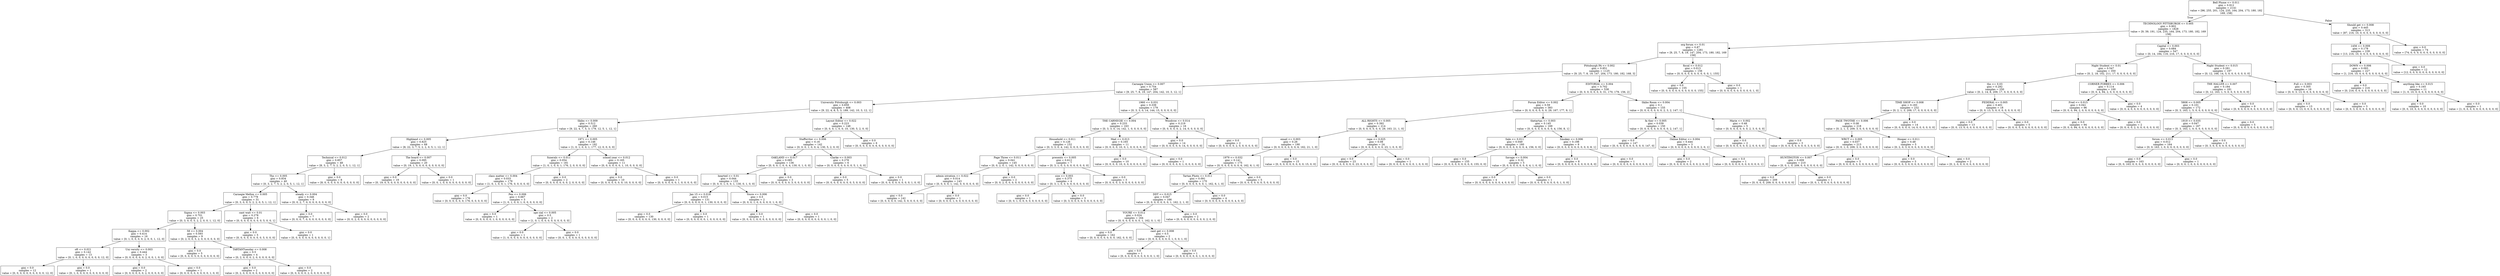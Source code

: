 digraph Tree {
node [shape=box] ;
0 [label="Bell Phone <= 0.011\ngini = 0.912\nsamples = 2141\nvalue = [96, 255, 201, 124, 235, 164, 204, 173, 180, 182\n169, 158]"] ;
1 [label="TECHNOLOGY PITTSBURGH <= 0.005\ngini = 0.902\nsamples = 1828\nvalue = [9, 39, 191, 124, 235, 164, 204, 173, 180, 182, 169\n158]"] ;
0 -> 1 [labeldistance=2.5, labelangle=45, headlabel="True"] ;
2 [label="org forum <= 0.01\ngini = 0.87\nsamples = 1281\nvalue = [9, 25, 7, 8, 19, 147, 204, 173, 180, 182, 169\n158]"] ;
1 -> 2 ;
3 [label="Pittsburgh PA <= 0.002\ngini = 0.851\nsamples = 1125\nvalue = [9, 25, 7, 8, 19, 147, 204, 173, 180, 182, 168, 3]"] ;
2 -> 3 ;
4 [label="Carnegie Union <= 0.007\ngini = 0.754\nsamples = 587\nvalue = [9, 25, 7, 8, 19, 147, 204, 142, 10, 3, 12, 1]"] ;
3 -> 4 ;
5 [label="University Pittsburgh <= 0.003\ngini = 0.659\nsamples = 408\nvalue = [9, 22, 4, 8, 5, 3, 189, 142, 10, 3, 12, 1]"] ;
4 -> 5 ;
6 [label="Skibo <= 0.009\ngini = 0.512\nsamples = 260\nvalue = [9, 22, 4, 7, 5, 3, 179, 12, 5, 1, 12, 1]"] ;
5 -> 6 ;
7 [label="Highland <= 0.005\ngini = 0.825\nsamples = 68\nvalue = [8, 22, 3, 7, 5, 2, 2, 0, 5, 1, 12, 1]"] ;
6 -> 7 ;
8 [label="Technical <= 0.012\ngini = 0.857\nsamples = 48\nvalue = [8, 3, 2, 7, 5, 2, 2, 0, 5, 1, 12, 1]"] ;
7 -> 8 ;
9 [label="Tho <= 0.005\ngini = 0.834\nsamples = 40\nvalue = [0, 3, 2, 7, 5, 2, 2, 0, 5, 1, 12, 1]"] ;
8 -> 9 ;
10 [label="Carnegie Mellon <= 0.005\ngini = 0.778\nsamples = 31\nvalue = [0, 3, 0, 0, 5, 2, 2, 0, 5, 1, 12, 1]"] ;
9 -> 10 ;
11 [label="Sigma <= 0.003\ngini = 0.701\nsamples = 25\nvalue = [0, 3, 0, 0, 5, 2, 2, 0, 0, 1, 12, 0]"] ;
10 -> 11 ;
12 [label="Kappa <= 0.002\ngini = 0.414\nsamples = 16\nvalue = [0, 1, 0, 0, 0, 0, 2, 0, 0, 1, 12, 0]"] ;
11 -> 12 ;
13 [label="oft <= 0.021\ngini = 0.142\nsamples = 13\nvalue = [0, 1, 0, 0, 0, 0, 0, 0, 0, 0, 12, 0]"] ;
12 -> 13 ;
14 [label="gini = 0.0\nsamples = 12\nvalue = [0, 0, 0, 0, 0, 0, 0, 0, 0, 0, 12, 0]"] ;
13 -> 14 ;
15 [label="gini = 0.0\nsamples = 1\nvalue = [0, 1, 0, 0, 0, 0, 0, 0, 0, 0, 0, 0]"] ;
13 -> 15 ;
16 [label="Uni versity <= 0.003\ngini = 0.444\nsamples = 3\nvalue = [0, 0, 0, 0, 0, 0, 2, 0, 0, 1, 0, 0]"] ;
12 -> 16 ;
17 [label="gini = 0.0\nsamples = 2\nvalue = [0, 0, 0, 0, 0, 0, 2, 0, 0, 0, 0, 0]"] ;
16 -> 17 ;
18 [label="gini = 0.0\nsamples = 1\nvalue = [0, 0, 0, 0, 0, 0, 0, 0, 0, 1, 0, 0]"] ;
16 -> 18 ;
19 [label="58 <= 0.004\ngini = 0.593\nsamples = 9\nvalue = [0, 2, 0, 0, 5, 2, 0, 0, 0, 0, 0, 0]"] ;
11 -> 19 ;
20 [label="gini = 0.0\nsamples = 5\nvalue = [0, 0, 0, 0, 5, 0, 0, 0, 0, 0, 0, 0]"] ;
19 -> 20 ;
21 [label="TARTANTuesday <= 0.008\ngini = 0.5\nsamples = 4\nvalue = [0, 2, 0, 0, 0, 2, 0, 0, 0, 0, 0, 0]"] ;
19 -> 21 ;
22 [label="gini = 0.0\nsamples = 2\nvalue = [0, 2, 0, 0, 0, 0, 0, 0, 0, 0, 0, 0]"] ;
21 -> 22 ;
23 [label="gini = 0.0\nsamples = 2\nvalue = [0, 0, 0, 0, 0, 2, 0, 0, 0, 0, 0, 0]"] ;
21 -> 23 ;
24 [label="cant wait <= 0.01\ngini = 0.278\nsamples = 6\nvalue = [0, 0, 0, 0, 0, 0, 0, 0, 5, 0, 0, 1]"] ;
10 -> 24 ;
25 [label="gini = 0.0\nsamples = 5\nvalue = [0, 0, 0, 0, 0, 0, 0, 0, 5, 0, 0, 0]"] ;
24 -> 25 ;
26 [label="gini = 0.0\nsamples = 1\nvalue = [0, 0, 0, 0, 0, 0, 0, 0, 0, 0, 0, 1]"] ;
24 -> 26 ;
27 [label="steady <= 0.004\ngini = 0.346\nsamples = 9\nvalue = [0, 0, 2, 7, 0, 0, 0, 0, 0, 0, 0, 0]"] ;
9 -> 27 ;
28 [label="gini = 0.0\nsamples = 7\nvalue = [0, 0, 0, 7, 0, 0, 0, 0, 0, 0, 0, 0]"] ;
27 -> 28 ;
29 [label="gini = 0.0\nsamples = 2\nvalue = [0, 0, 2, 0, 0, 0, 0, 0, 0, 0, 0, 0]"] ;
27 -> 29 ;
30 [label="gini = 0.0\nsamples = 8\nvalue = [8, 0, 0, 0, 0, 0, 0, 0, 0, 0, 0, 0]"] ;
8 -> 30 ;
31 [label="The board <= 0.007\ngini = 0.095\nsamples = 20\nvalue = [0, 19, 1, 0, 0, 0, 0, 0, 0, 0, 0, 0]"] ;
7 -> 31 ;
32 [label="gini = 0.0\nsamples = 19\nvalue = [0, 19, 0, 0, 0, 0, 0, 0, 0, 0, 0, 0]"] ;
31 -> 32 ;
33 [label="gini = 0.0\nsamples = 1\nvalue = [0, 0, 1, 0, 0, 0, 0, 0, 0, 0, 0, 0]"] ;
31 -> 33 ;
34 [label="1971 <= 0.005\ngini = 0.146\nsamples = 192\nvalue = [1, 0, 1, 0, 0, 1, 177, 12, 0, 0, 0, 0]"] ;
6 -> 34 ;
35 [label="funerals <= 0.011\ngini = 0.054\nsamples = 181\nvalue = [1, 0, 1, 0, 0, 1, 176, 2, 0, 0, 0, 0]"] ;
34 -> 35 ;
36 [label="class matter <= 0.004\ngini = 0.033\nsamples = 179\nvalue = [1, 0, 1, 0, 0, 1, 176, 0, 0, 0, 0, 0]"] ;
35 -> 36 ;
37 [label="gini = 0.0\nsamples = 176\nvalue = [0, 0, 0, 0, 0, 0, 176, 0, 0, 0, 0, 0]"] ;
36 -> 37 ;
38 [label="Pen <= 0.006\ngini = 0.667\nsamples = 3\nvalue = [1, 0, 1, 0, 0, 1, 0, 0, 0, 0, 0, 0]"] ;
36 -> 38 ;
39 [label="gini = 0.0\nsamples = 1\nvalue = [0, 0, 0, 0, 0, 1, 0, 0, 0, 0, 0, 0]"] ;
38 -> 39 ;
40 [label="spe cial <= 0.005\ngini = 0.5\nsamples = 2\nvalue = [1, 0, 1, 0, 0, 0, 0, 0, 0, 0, 0, 0]"] ;
38 -> 40 ;
41 [label="gini = 0.0\nsamples = 1\nvalue = [1, 0, 0, 0, 0, 0, 0, 0, 0, 0, 0, 0]"] ;
40 -> 41 ;
42 [label="gini = 0.0\nsamples = 1\nvalue = [0, 0, 1, 0, 0, 0, 0, 0, 0, 0, 0, 0]"] ;
40 -> 42 ;
43 [label="gini = 0.0\nsamples = 2\nvalue = [0, 0, 0, 0, 0, 0, 0, 2, 0, 0, 0, 0]"] ;
35 -> 43 ;
44 [label="school year <= 0.012\ngini = 0.165\nsamples = 11\nvalue = [0, 0, 0, 0, 0, 0, 1, 10, 0, 0, 0, 0]"] ;
34 -> 44 ;
45 [label="gini = 0.0\nsamples = 10\nvalue = [0, 0, 0, 0, 0, 0, 0, 10, 0, 0, 0, 0]"] ;
44 -> 45 ;
46 [label="gini = 0.0\nsamples = 1\nvalue = [0, 0, 0, 0, 0, 0, 1, 0, 0, 0, 0, 0]"] ;
44 -> 46 ;
47 [label="Layout Editor <= 0.022\ngini = 0.223\nsamples = 148\nvalue = [0, 0, 0, 1, 0, 0, 10, 130, 5, 2, 0, 0]"] ;
5 -> 47 ;
48 [label="Staffwriter <= 0.006\ngini = 0.16\nsamples = 142\nvalue = [0, 0, 0, 1, 0, 0, 4, 130, 5, 2, 0, 0]"] ;
47 -> 48 ;
49 [label="OAKLAND <= 0.017\ngini = 0.085\nsamples = 136\nvalue = [0, 0, 0, 1, 0, 0, 4, 130, 0, 1, 0, 0]"] ;
48 -> 49 ;
50 [label="hearted <= 0.01\ngini = 0.044\nsamples = 133\nvalue = [0, 0, 0, 1, 0, 0, 1, 130, 0, 1, 0, 0]"] ;
49 -> 50 ;
51 [label="Jan 15 <= 0.018\ngini = 0.015\nsamples = 131\nvalue = [0, 0, 0, 0, 0, 0, 1, 130, 0, 0, 0, 0]"] ;
50 -> 51 ;
52 [label="gini = 0.0\nsamples = 130\nvalue = [0, 0, 0, 0, 0, 0, 0, 130, 0, 0, 0, 0]"] ;
51 -> 52 ;
53 [label="gini = 0.0\nsamples = 1\nvalue = [0, 0, 0, 0, 0, 0, 1, 0, 0, 0, 0, 0]"] ;
51 -> 53 ;
54 [label="Youre <= 0.006\ngini = 0.5\nsamples = 2\nvalue = [0, 0, 0, 1, 0, 0, 0, 0, 0, 1, 0, 0]"] ;
50 -> 54 ;
55 [label="gini = 0.0\nsamples = 1\nvalue = [0, 0, 0, 1, 0, 0, 0, 0, 0, 0, 0, 0]"] ;
54 -> 55 ;
56 [label="gini = 0.0\nsamples = 1\nvalue = [0, 0, 0, 0, 0, 0, 0, 0, 0, 1, 0, 0]"] ;
54 -> 56 ;
57 [label="gini = 0.0\nsamples = 3\nvalue = [0, 0, 0, 0, 0, 0, 3, 0, 0, 0, 0, 0]"] ;
49 -> 57 ;
58 [label="Clarke <= 0.003\ngini = 0.278\nsamples = 6\nvalue = [0, 0, 0, 0, 0, 0, 0, 0, 5, 1, 0, 0]"] ;
48 -> 58 ;
59 [label="gini = 0.0\nsamples = 5\nvalue = [0, 0, 0, 0, 0, 0, 0, 0, 5, 0, 0, 0]"] ;
58 -> 59 ;
60 [label="gini = 0.0\nsamples = 1\nvalue = [0, 0, 0, 0, 0, 0, 0, 0, 0, 1, 0, 0]"] ;
58 -> 60 ;
61 [label="gini = 0.0\nsamples = 6\nvalue = [0, 0, 0, 0, 0, 0, 6, 0, 0, 0, 0, 0]"] ;
47 -> 61 ;
62 [label="1960 <= 0.031\ngini = 0.339\nsamples = 179\nvalue = [0, 3, 3, 0, 14, 144, 15, 0, 0, 0, 0, 0]"] ;
4 -> 62 ;
63 [label="THE CARNEGIE <= 0.004\ngini = 0.233\nsamples = 163\nvalue = [0, 3, 3, 0, 14, 142, 1, 0, 0, 0, 0, 0]"] ;
62 -> 63 ;
64 [label="Household <= 0.011\ngini = 0.126\nsamples = 152\nvalue = [0, 3, 3, 0, 4, 142, 0, 0, 0, 0, 0, 0]"] ;
63 -> 64 ;
65 [label="Page Three <= 0.011\ngini = 0.041\nsamples = 145\nvalue = [0, 0, 2, 0, 1, 142, 0, 0, 0, 0, 0, 0]"] ;
64 -> 65 ;
66 [label="admin istration <= 0.022\ngini = 0.014\nsamples = 143\nvalue = [0, 0, 0, 0, 1, 142, 0, 0, 0, 0, 0, 0]"] ;
65 -> 66 ;
67 [label="gini = 0.0\nsamples = 142\nvalue = [0, 0, 0, 0, 0, 142, 0, 0, 0, 0, 0, 0]"] ;
66 -> 67 ;
68 [label="gini = 0.0\nsamples = 1\nvalue = [0, 0, 0, 0, 1, 0, 0, 0, 0, 0, 0, 0]"] ;
66 -> 68 ;
69 [label="gini = 0.0\nsamples = 2\nvalue = [0, 0, 2, 0, 0, 0, 0, 0, 0, 0, 0, 0]"] ;
65 -> 69 ;
70 [label="presents <= 0.005\ngini = 0.612\nsamples = 7\nvalue = [0, 3, 1, 0, 3, 0, 0, 0, 0, 0, 0, 0]"] ;
64 -> 70 ;
71 [label="size <= 0.003\ngini = 0.375\nsamples = 4\nvalue = [0, 3, 1, 0, 0, 0, 0, 0, 0, 0, 0, 0]"] ;
70 -> 71 ;
72 [label="gini = 0.0\nsamples = 1\nvalue = [0, 0, 1, 0, 0, 0, 0, 0, 0, 0, 0, 0]"] ;
71 -> 72 ;
73 [label="gini = 0.0\nsamples = 3\nvalue = [0, 3, 0, 0, 0, 0, 0, 0, 0, 0, 0, 0]"] ;
71 -> 73 ;
74 [label="gini = 0.0\nsamples = 3\nvalue = [0, 0, 0, 0, 3, 0, 0, 0, 0, 0, 0, 0]"] ;
70 -> 74 ;
75 [label="Mad <= 0.013\ngini = 0.165\nsamples = 11\nvalue = [0, 0, 0, 0, 10, 0, 1, 0, 0, 0, 0, 0]"] ;
63 -> 75 ;
76 [label="gini = 0.0\nsamples = 10\nvalue = [0, 0, 0, 0, 10, 0, 0, 0, 0, 0, 0, 0]"] ;
75 -> 76 ;
77 [label="gini = 0.0\nsamples = 1\nvalue = [0, 0, 0, 0, 0, 0, 1, 0, 0, 0, 0, 0]"] ;
75 -> 77 ;
78 [label="Woodrow <= 0.014\ngini = 0.219\nsamples = 16\nvalue = [0, 0, 0, 0, 0, 2, 14, 0, 0, 0, 0, 0]"] ;
62 -> 78 ;
79 [label="gini = 0.0\nsamples = 14\nvalue = [0, 0, 0, 0, 0, 0, 14, 0, 0, 0, 0, 0]"] ;
78 -> 79 ;
80 [label="gini = 0.0\nsamples = 2\nvalue = [0, 0, 0, 0, 0, 2, 0, 0, 0, 0, 0, 0]"] ;
78 -> 80 ;
81 [label="EDITORIAL <= 0.004\ngini = 0.702\nsamples = 538\nvalue = [0, 0, 0, 0, 0, 0, 0, 31, 170, 179, 156, 2]"] ;
3 -> 81 ;
82 [label="Forum Editor <= 0.002\ngini = 0.59\nsamples = 383\nvalue = [0, 0, 0, 0, 0, 0, 0, 29, 167, 177, 9, 1]"] ;
81 -> 82 ;
83 [label="ALL RIGHTS <= 0.005\ngini = 0.392\nsamples = 214\nvalue = [0, 0, 0, 0, 0, 0, 0, 29, 163, 21, 1, 0]"] ;
82 -> 83 ;
84 [label="email <= 0.003\ngini = 0.26\nsamples = 190\nvalue = [0, 0, 0, 0, 0, 0, 0, 6, 162, 21, 1, 0]"] ;
83 -> 84 ;
85 [label="1979 <= 0.032\ngini = 0.141\nsamples = 175\nvalue = [0, 0, 0, 0, 0, 0, 0, 6, 162, 6, 1, 0]"] ;
84 -> 85 ;
86 [label="Tartan Photo <= 0.011\ngini = 0.091\nsamples = 170\nvalue = [0, 0, 0, 0, 0, 0, 0, 1, 162, 6, 1, 0]"] ;
85 -> 86 ;
87 [label="DDT <= 0.015\ngini = 0.047\nsamples = 166\nvalue = [0, 0, 0, 0, 0, 0, 0, 1, 162, 2, 1, 0]"] ;
86 -> 87 ;
88 [label="YOURE <= 0.012\ngini = 0.024\nsamples = 164\nvalue = [0, 0, 0, 0, 0, 0, 0, 1, 162, 0, 1, 0]"] ;
87 -> 88 ;
89 [label="gini = 0.0\nsamples = 162\nvalue = [0, 0, 0, 0, 0, 0, 0, 0, 162, 0, 0, 0]"] ;
88 -> 89 ;
90 [label="cant get <= 0.008\ngini = 0.5\nsamples = 2\nvalue = [0, 0, 0, 0, 0, 0, 0, 1, 0, 0, 1, 0]"] ;
88 -> 90 ;
91 [label="gini = 0.0\nsamples = 1\nvalue = [0, 0, 0, 0, 0, 0, 0, 0, 0, 0, 1, 0]"] ;
90 -> 91 ;
92 [label="gini = 0.0\nsamples = 1\nvalue = [0, 0, 0, 0, 0, 0, 0, 1, 0, 0, 0, 0]"] ;
90 -> 92 ;
93 [label="gini = 0.0\nsamples = 2\nvalue = [0, 0, 0, 0, 0, 0, 0, 0, 0, 2, 0, 0]"] ;
87 -> 93 ;
94 [label="gini = 0.0\nsamples = 4\nvalue = [0, 0, 0, 0, 0, 0, 0, 0, 0, 4, 0, 0]"] ;
86 -> 94 ;
95 [label="gini = 0.0\nsamples = 5\nvalue = [0, 0, 0, 0, 0, 0, 0, 5, 0, 0, 0, 0]"] ;
85 -> 95 ;
96 [label="gini = 0.0\nsamples = 15\nvalue = [0, 0, 0, 0, 0, 0, 0, 0, 0, 15, 0, 0]"] ;
84 -> 96 ;
97 [label="rape <= 0.025\ngini = 0.08\nsamples = 24\nvalue = [0, 0, 0, 0, 0, 0, 0, 23, 1, 0, 0, 0]"] ;
83 -> 97 ;
98 [label="gini = 0.0\nsamples = 23\nvalue = [0, 0, 0, 0, 0, 0, 0, 23, 0, 0, 0, 0]"] ;
97 -> 98 ;
99 [label="gini = 0.0\nsamples = 1\nvalue = [0, 0, 0, 0, 0, 0, 0, 0, 1, 0, 0, 0]"] ;
97 -> 99 ;
100 [label="thetartan <= 0.003\ngini = 0.145\nsamples = 169\nvalue = [0, 0, 0, 0, 0, 0, 0, 0, 4, 156, 8, 1]"] ;
82 -> 100 ;
101 [label="Sale <= 0.011\ngini = 0.049\nsamples = 160\nvalue = [0, 0, 0, 0, 0, 0, 0, 0, 4, 156, 0, 0]"] ;
100 -> 101 ;
102 [label="gini = 0.0\nsamples = 155\nvalue = [0, 0, 0, 0, 0, 0, 0, 0, 0, 155, 0, 0]"] ;
101 -> 102 ;
103 [label="Savage <= 0.004\ngini = 0.32\nsamples = 5\nvalue = [0, 0, 0, 0, 0, 0, 0, 0, 4, 1, 0, 0]"] ;
101 -> 103 ;
104 [label="gini = 0.0\nsamples = 4\nvalue = [0, 0, 0, 0, 0, 0, 0, 0, 4, 0, 0, 0]"] ;
103 -> 104 ;
105 [label="gini = 0.0\nsamples = 1\nvalue = [0, 0, 0, 0, 0, 0, 0, 0, 0, 1, 0, 0]"] ;
103 -> 105 ;
106 [label="Smokey <= 0.006\ngini = 0.198\nsamples = 9\nvalue = [0, 0, 0, 0, 0, 0, 0, 0, 0, 0, 8, 1]"] ;
100 -> 106 ;
107 [label="gini = 0.0\nsamples = 8\nvalue = [0, 0, 0, 0, 0, 0, 0, 0, 0, 0, 8, 0]"] ;
106 -> 107 ;
108 [label="gini = 0.0\nsamples = 1\nvalue = [0, 0, 0, 0, 0, 0, 0, 0, 0, 0, 0, 1]"] ;
106 -> 108 ;
109 [label="Skibo Room <= 0.004\ngini = 0.1\nsamples = 155\nvalue = [0, 0, 0, 0, 0, 0, 0, 2, 3, 2, 147, 1]"] ;
81 -> 109 ;
110 [label="fa ther <= 0.005\ngini = 0.039\nsamples = 150\nvalue = [0, 0, 0, 0, 0, 0, 0, 0, 0, 2, 147, 1]"] ;
109 -> 110 ;
111 [label="gini = 0.0\nsamples = 147\nvalue = [0, 0, 0, 0, 0, 0, 0, 0, 0, 0, 147, 0]"] ;
110 -> 111 ;
112 [label="Online Editor <= 0.004\ngini = 0.444\nsamples = 3\nvalue = [0, 0, 0, 0, 0, 0, 0, 0, 0, 2, 0, 1]"] ;
110 -> 112 ;
113 [label="gini = 0.0\nsamples = 2\nvalue = [0, 0, 0, 0, 0, 0, 0, 0, 0, 2, 0, 0]"] ;
112 -> 113 ;
114 [label="gini = 0.0\nsamples = 1\nvalue = [0, 0, 0, 0, 0, 0, 0, 0, 0, 0, 0, 1]"] ;
112 -> 114 ;
115 [label="Marie <= 0.002\ngini = 0.48\nsamples = 5\nvalue = [0, 0, 0, 0, 0, 0, 0, 2, 3, 0, 0, 0]"] ;
109 -> 115 ;
116 [label="gini = 0.0\nsamples = 2\nvalue = [0, 0, 0, 0, 0, 0, 0, 2, 0, 0, 0, 0]"] ;
115 -> 116 ;
117 [label="gini = 0.0\nsamples = 3\nvalue = [0, 0, 0, 0, 0, 0, 0, 0, 3, 0, 0, 0]"] ;
115 -> 117 ;
118 [label="fiscal <= 0.012\ngini = 0.013\nsamples = 156\nvalue = [0, 0, 0, 0, 0, 0, 0, 0, 0, 0, 1, 155]"] ;
2 -> 118 ;
119 [label="gini = 0.0\nsamples = 155\nvalue = [0, 0, 0, 0, 0, 0, 0, 0, 0, 0, 0, 155]"] ;
118 -> 119 ;
120 [label="gini = 0.0\nsamples = 1\nvalue = [0, 0, 0, 0, 0, 0, 0, 0, 0, 0, 1, 0]"] ;
118 -> 120 ;
121 [label="Capital <= 0.003\ngini = 0.684\nsamples = 547\nvalue = [0, 14, 184, 116, 216, 17, 0, 0, 0, 0, 0, 0]"] ;
1 -> 121 ;
122 [label="Night Student <= 0.01\ngini = 0.547\nsamples = 350\nvalue = [0, 2, 18, 102, 211, 17, 0, 0, 0, 0, 0, 0]"] ;
121 -> 122 ;
123 [label="tho <= 0.03\ngini = 0.292\nsamples = 250\nvalue = [0, 2, 14, 8, 209, 17, 0, 0, 0, 0, 0, 0]"] ;
122 -> 123 ;
124 [label="TIME SHOP <= 0.008\ngini = 0.183\nsamples = 232\nvalue = [0, 2, 1, 3, 209, 17, 0, 0, 0, 0, 0, 0]"] ;
123 -> 124 ;
125 [label="PAGE TWOTHE <= 0.006\ngini = 0.08\nsamples = 218\nvalue = [0, 2, 1, 3, 209, 3, 0, 0, 0, 0, 0, 0]"] ;
124 -> 125 ;
126 [label="WRCT <= 0.005\ngini = 0.037\nsamples = 213\nvalue = [0, 0, 1, 0, 209, 3, 0, 0, 0, 0, 0, 0]"] ;
125 -> 126 ;
127 [label="HUNTINGTON <= 0.007\ngini = 0.009\nsamples = 210\nvalue = [0, 0, 1, 0, 209, 0, 0, 0, 0, 0, 0, 0]"] ;
126 -> 127 ;
128 [label="gini = 0.0\nsamples = 209\nvalue = [0, 0, 0, 0, 209, 0, 0, 0, 0, 0, 0, 0]"] ;
127 -> 128 ;
129 [label="gini = 0.0\nsamples = 1\nvalue = [0, 0, 1, 0, 0, 0, 0, 0, 0, 0, 0, 0]"] ;
127 -> 129 ;
130 [label="gini = 0.0\nsamples = 3\nvalue = [0, 0, 0, 0, 0, 3, 0, 0, 0, 0, 0, 0]"] ;
126 -> 130 ;
131 [label="Hooper <= 0.011\ngini = 0.48\nsamples = 5\nvalue = [0, 2, 0, 3, 0, 0, 0, 0, 0, 0, 0, 0]"] ;
125 -> 131 ;
132 [label="gini = 0.0\nsamples = 3\nvalue = [0, 0, 0, 3, 0, 0, 0, 0, 0, 0, 0, 0]"] ;
131 -> 132 ;
133 [label="gini = 0.0\nsamples = 2\nvalue = [0, 2, 0, 0, 0, 0, 0, 0, 0, 0, 0, 0]"] ;
131 -> 133 ;
134 [label="gini = 0.0\nsamples = 14\nvalue = [0, 0, 0, 0, 0, 14, 0, 0, 0, 0, 0, 0]"] ;
124 -> 134 ;
135 [label="FEDERAL <= 0.005\ngini = 0.401\nsamples = 18\nvalue = [0, 0, 13, 5, 0, 0, 0, 0, 0, 0, 0, 0]"] ;
123 -> 135 ;
136 [label="gini = 0.0\nsamples = 13\nvalue = [0, 0, 13, 0, 0, 0, 0, 0, 0, 0, 0, 0]"] ;
135 -> 136 ;
137 [label="gini = 0.0\nsamples = 5\nvalue = [0, 0, 0, 5, 0, 0, 0, 0, 0, 0, 0, 0]"] ;
135 -> 137 ;
138 [label="CORNER FORBES <= 0.006\ngini = 0.114\nsamples = 100\nvalue = [0, 0, 4, 94, 2, 0, 0, 0, 0, 0, 0, 0]"] ;
122 -> 138 ;
139 [label="Fred <= 0.015\ngini = 0.041\nsamples = 96\nvalue = [0, 0, 0, 94, 2, 0, 0, 0, 0, 0, 0, 0]"] ;
138 -> 139 ;
140 [label="gini = 0.0\nsamples = 94\nvalue = [0, 0, 0, 94, 0, 0, 0, 0, 0, 0, 0, 0]"] ;
139 -> 140 ;
141 [label="gini = 0.0\nsamples = 2\nvalue = [0, 0, 0, 0, 2, 0, 0, 0, 0, 0, 0, 0]"] ;
139 -> 141 ;
142 [label="gini = 0.0\nsamples = 4\nvalue = [0, 0, 4, 0, 0, 0, 0, 0, 0, 0, 0, 0]"] ;
138 -> 142 ;
143 [label="Night Student <= 0.015\ngini = 0.281\nsamples = 197\nvalue = [0, 12, 166, 14, 5, 0, 0, 0, 0, 0, 0, 0]"] ;
121 -> 143 ;
144 [label="THE HALLER <= 0.007\ngini = 0.184\nsamples = 181\nvalue = [0, 12, 163, 1, 5, 0, 0, 0, 0, 0, 0, 0]"] ;
143 -> 144 ;
145 [label="5808 <= 0.005\ngini = 0.101\nsamples = 172\nvalue = [0, 3, 163, 1, 5, 0, 0, 0, 0, 0, 0, 0]"] ;
144 -> 145 ;
146 [label="1919 <= 0.035\ngini = 0.047\nsamples = 167\nvalue = [0, 3, 163, 1, 0, 0, 0, 0, 0, 0, 0, 0]"] ;
145 -> 146 ;
147 [label="forum <= 0.013\ngini = 0.012\nsamples = 164\nvalue = [0, 0, 163, 1, 0, 0, 0, 0, 0, 0, 0, 0]"] ;
146 -> 147 ;
148 [label="gini = 0.0\nsamples = 163\nvalue = [0, 0, 163, 0, 0, 0, 0, 0, 0, 0, 0, 0]"] ;
147 -> 148 ;
149 [label="gini = 0.0\nsamples = 1\nvalue = [0, 0, 0, 1, 0, 0, 0, 0, 0, 0, 0, 0]"] ;
147 -> 149 ;
150 [label="gini = 0.0\nsamples = 3\nvalue = [0, 3, 0, 0, 0, 0, 0, 0, 0, 0, 0, 0]"] ;
146 -> 150 ;
151 [label="gini = 0.0\nsamples = 5\nvalue = [0, 0, 0, 0, 5, 0, 0, 0, 0, 0, 0, 0]"] ;
145 -> 151 ;
152 [label="gini = 0.0\nsamples = 9\nvalue = [0, 9, 0, 0, 0, 0, 0, 0, 0, 0, 0, 0]"] ;
144 -> 152 ;
153 [label="Full <= 0.003\ngini = 0.305\nsamples = 16\nvalue = [0, 0, 3, 13, 0, 0, 0, 0, 0, 0, 0, 0]"] ;
143 -> 153 ;
154 [label="gini = 0.0\nsamples = 13\nvalue = [0, 0, 0, 13, 0, 0, 0, 0, 0, 0, 0, 0]"] ;
153 -> 154 ;
155 [label="gini = 0.0\nsamples = 3\nvalue = [0, 0, 3, 0, 0, 0, 0, 0, 0, 0, 0, 0]"] ;
153 -> 155 ;
156 [label="Should get <= 0.008\ngini = 0.445\nsamples = 313\nvalue = [87, 216, 10, 0, 0, 0, 0, 0, 0, 0, 0, 0]"] ;
0 -> 156 [labeldistance=2.5, labelangle=-45, headlabel="False"] ;
157 [label="1456 <= 0.009\ngini = 0.178\nsamples = 239\nvalue = [13, 216, 10, 0, 0, 0, 0, 0, 0, 0, 0, 0]"] ;
156 -> 157 ;
158 [label="DOWN <= 0.006\ngini = 0.093\nsamples = 227\nvalue = [1, 216, 10, 0, 0, 0, 0, 0, 0, 0, 0, 0]"] ;
157 -> 158 ;
159 [label="gini = 0.0\nsamples = 216\nvalue = [0, 216, 0, 0, 0, 0, 0, 0, 0, 0, 0, 0]"] ;
158 -> 159 ;
160 [label="anything like <= 0.015\ngini = 0.165\nsamples = 11\nvalue = [1, 0, 10, 0, 0, 0, 0, 0, 0, 0, 0, 0]"] ;
158 -> 160 ;
161 [label="gini = 0.0\nsamples = 10\nvalue = [0, 0, 10, 0, 0, 0, 0, 0, 0, 0, 0, 0]"] ;
160 -> 161 ;
162 [label="gini = 0.0\nsamples = 1\nvalue = [1, 0, 0, 0, 0, 0, 0, 0, 0, 0, 0, 0]"] ;
160 -> 162 ;
163 [label="gini = 0.0\nsamples = 12\nvalue = [12, 0, 0, 0, 0, 0, 0, 0, 0, 0, 0, 0]"] ;
157 -> 163 ;
164 [label="gini = 0.0\nsamples = 74\nvalue = [74, 0, 0, 0, 0, 0, 0, 0, 0, 0, 0, 0]"] ;
156 -> 164 ;
}